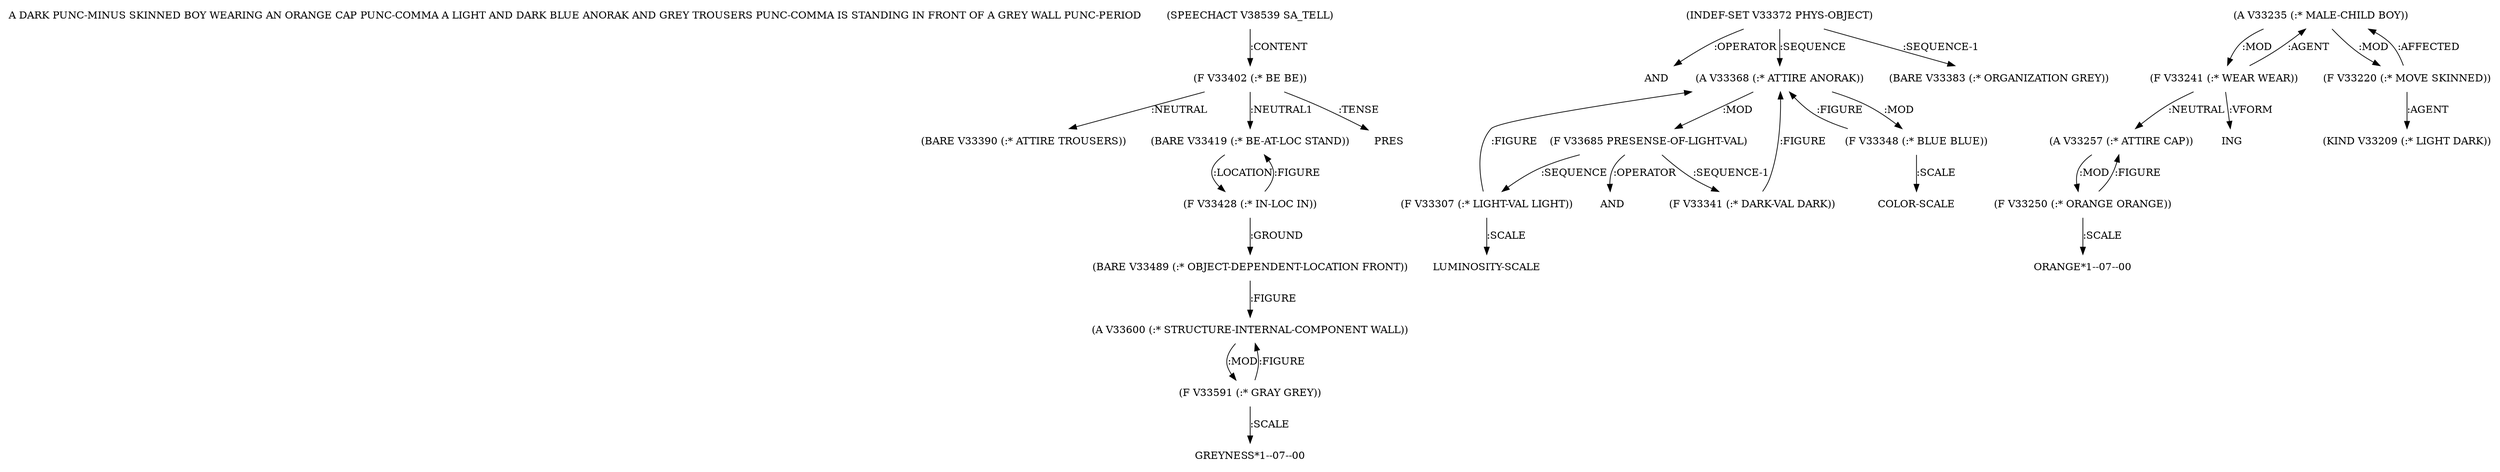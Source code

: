 digraph Terms {
  node [shape=none]
  "A DARK PUNC-MINUS SKINNED BOY WEARING AN ORANGE CAP PUNC-COMMA A LIGHT AND DARK BLUE ANORAK AND GREY TROUSERS PUNC-COMMA IS STANDING IN FRONT OF A GREY WALL PUNC-PERIOD"
  "V38539" [label="(SPEECHACT V38539 SA_TELL)"]
  "V38539" -> "V33402" [label=":CONTENT"]
  "V33402" [label="(F V33402 (:* BE BE))"]
  "V33402" -> "V33390" [label=":NEUTRAL"]
  "V33402" -> "V33419" [label=":NEUTRAL1"]
  "V33402" -> "NT43185" [label=":TENSE"]
  "NT43185" [label="PRES"]
  "V33390" [label="(BARE V33390 (:* ATTIRE TROUSERS))"]
  "V33419" [label="(BARE V33419 (:* BE-AT-LOC STAND))"]
  "V33419" -> "V33428" [label=":LOCATION"]
  "V33428" [label="(F V33428 (:* IN-LOC IN))"]
  "V33428" -> "V33489" [label=":GROUND"]
  "V33428" -> "V33419" [label=":FIGURE"]
  "V33489" [label="(BARE V33489 (:* OBJECT-DEPENDENT-LOCATION FRONT))"]
  "V33489" -> "V33600" [label=":FIGURE"]
  "V33600" [label="(A V33600 (:* STRUCTURE-INTERNAL-COMPONENT WALL))"]
  "V33600" -> "V33591" [label=":MOD"]
  "V33591" [label="(F V33591 (:* GRAY GREY))"]
  "V33591" -> "V33600" [label=":FIGURE"]
  "V33591" -> "NT43186" [label=":SCALE"]
  "NT43186" [label="GREYNESS*1--07--00"]
  "V33372" [label="(INDEF-SET V33372 PHYS-OBJECT)"]
  "V33372" -> "NT43187" [label=":OPERATOR"]
  "NT43187" [label="AND"]
  "V33372" -> "V33368" [label=":SEQUENCE"]
  "V33372" -> "V33383" [label=":SEQUENCE-1"]
  "V33368" [label="(A V33368 (:* ATTIRE ANORAK))"]
  "V33368" -> "V33685" [label=":MOD"]
  "V33368" -> "V33348" [label=":MOD"]
  "V33685" [label="(F V33685 PRESENSE-OF-LIGHT-VAL)"]
  "V33685" -> "V33307" [label=":SEQUENCE"]
  "V33685" -> "V33341" [label=":SEQUENCE-1"]
  "V33685" -> "NT43188" [label=":OPERATOR"]
  "NT43188" [label="AND"]
  "V33307" [label="(F V33307 (:* LIGHT-VAL LIGHT))"]
  "V33307" -> "V33368" [label=":FIGURE"]
  "V33307" -> "NT43189" [label=":SCALE"]
  "NT43189" [label="LUMINOSITY-SCALE"]
  "V33341" [label="(F V33341 (:* DARK-VAL DARK))"]
  "V33341" -> "V33368" [label=":FIGURE"]
  "V33348" [label="(F V33348 (:* BLUE BLUE))"]
  "V33348" -> "V33368" [label=":FIGURE"]
  "V33348" -> "NT43190" [label=":SCALE"]
  "NT43190" [label="COLOR-SCALE"]
  "V33383" [label="(BARE V33383 (:* ORGANIZATION GREY))"]
  "V33235" [label="(A V33235 (:* MALE-CHILD BOY))"]
  "V33235" -> "V33241" [label=":MOD"]
  "V33235" -> "V33220" [label=":MOD"]
  "V33220" [label="(F V33220 (:* MOVE SKINNED))"]
  "V33220" -> "V33209" [label=":AGENT"]
  "V33220" -> "V33235" [label=":AFFECTED"]
  "V33209" [label="(KIND V33209 (:* LIGHT DARK))"]
  "V33241" [label="(F V33241 (:* WEAR WEAR))"]
  "V33241" -> "V33235" [label=":AGENT"]
  "V33241" -> "V33257" [label=":NEUTRAL"]
  "V33241" -> "NT43191" [label=":VFORM"]
  "NT43191" [label="ING"]
  "V33257" [label="(A V33257 (:* ATTIRE CAP))"]
  "V33257" -> "V33250" [label=":MOD"]
  "V33250" [label="(F V33250 (:* ORANGE ORANGE))"]
  "V33250" -> "V33257" [label=":FIGURE"]
  "V33250" -> "NT43192" [label=":SCALE"]
  "NT43192" [label="ORANGE*1--07--00"]
}
